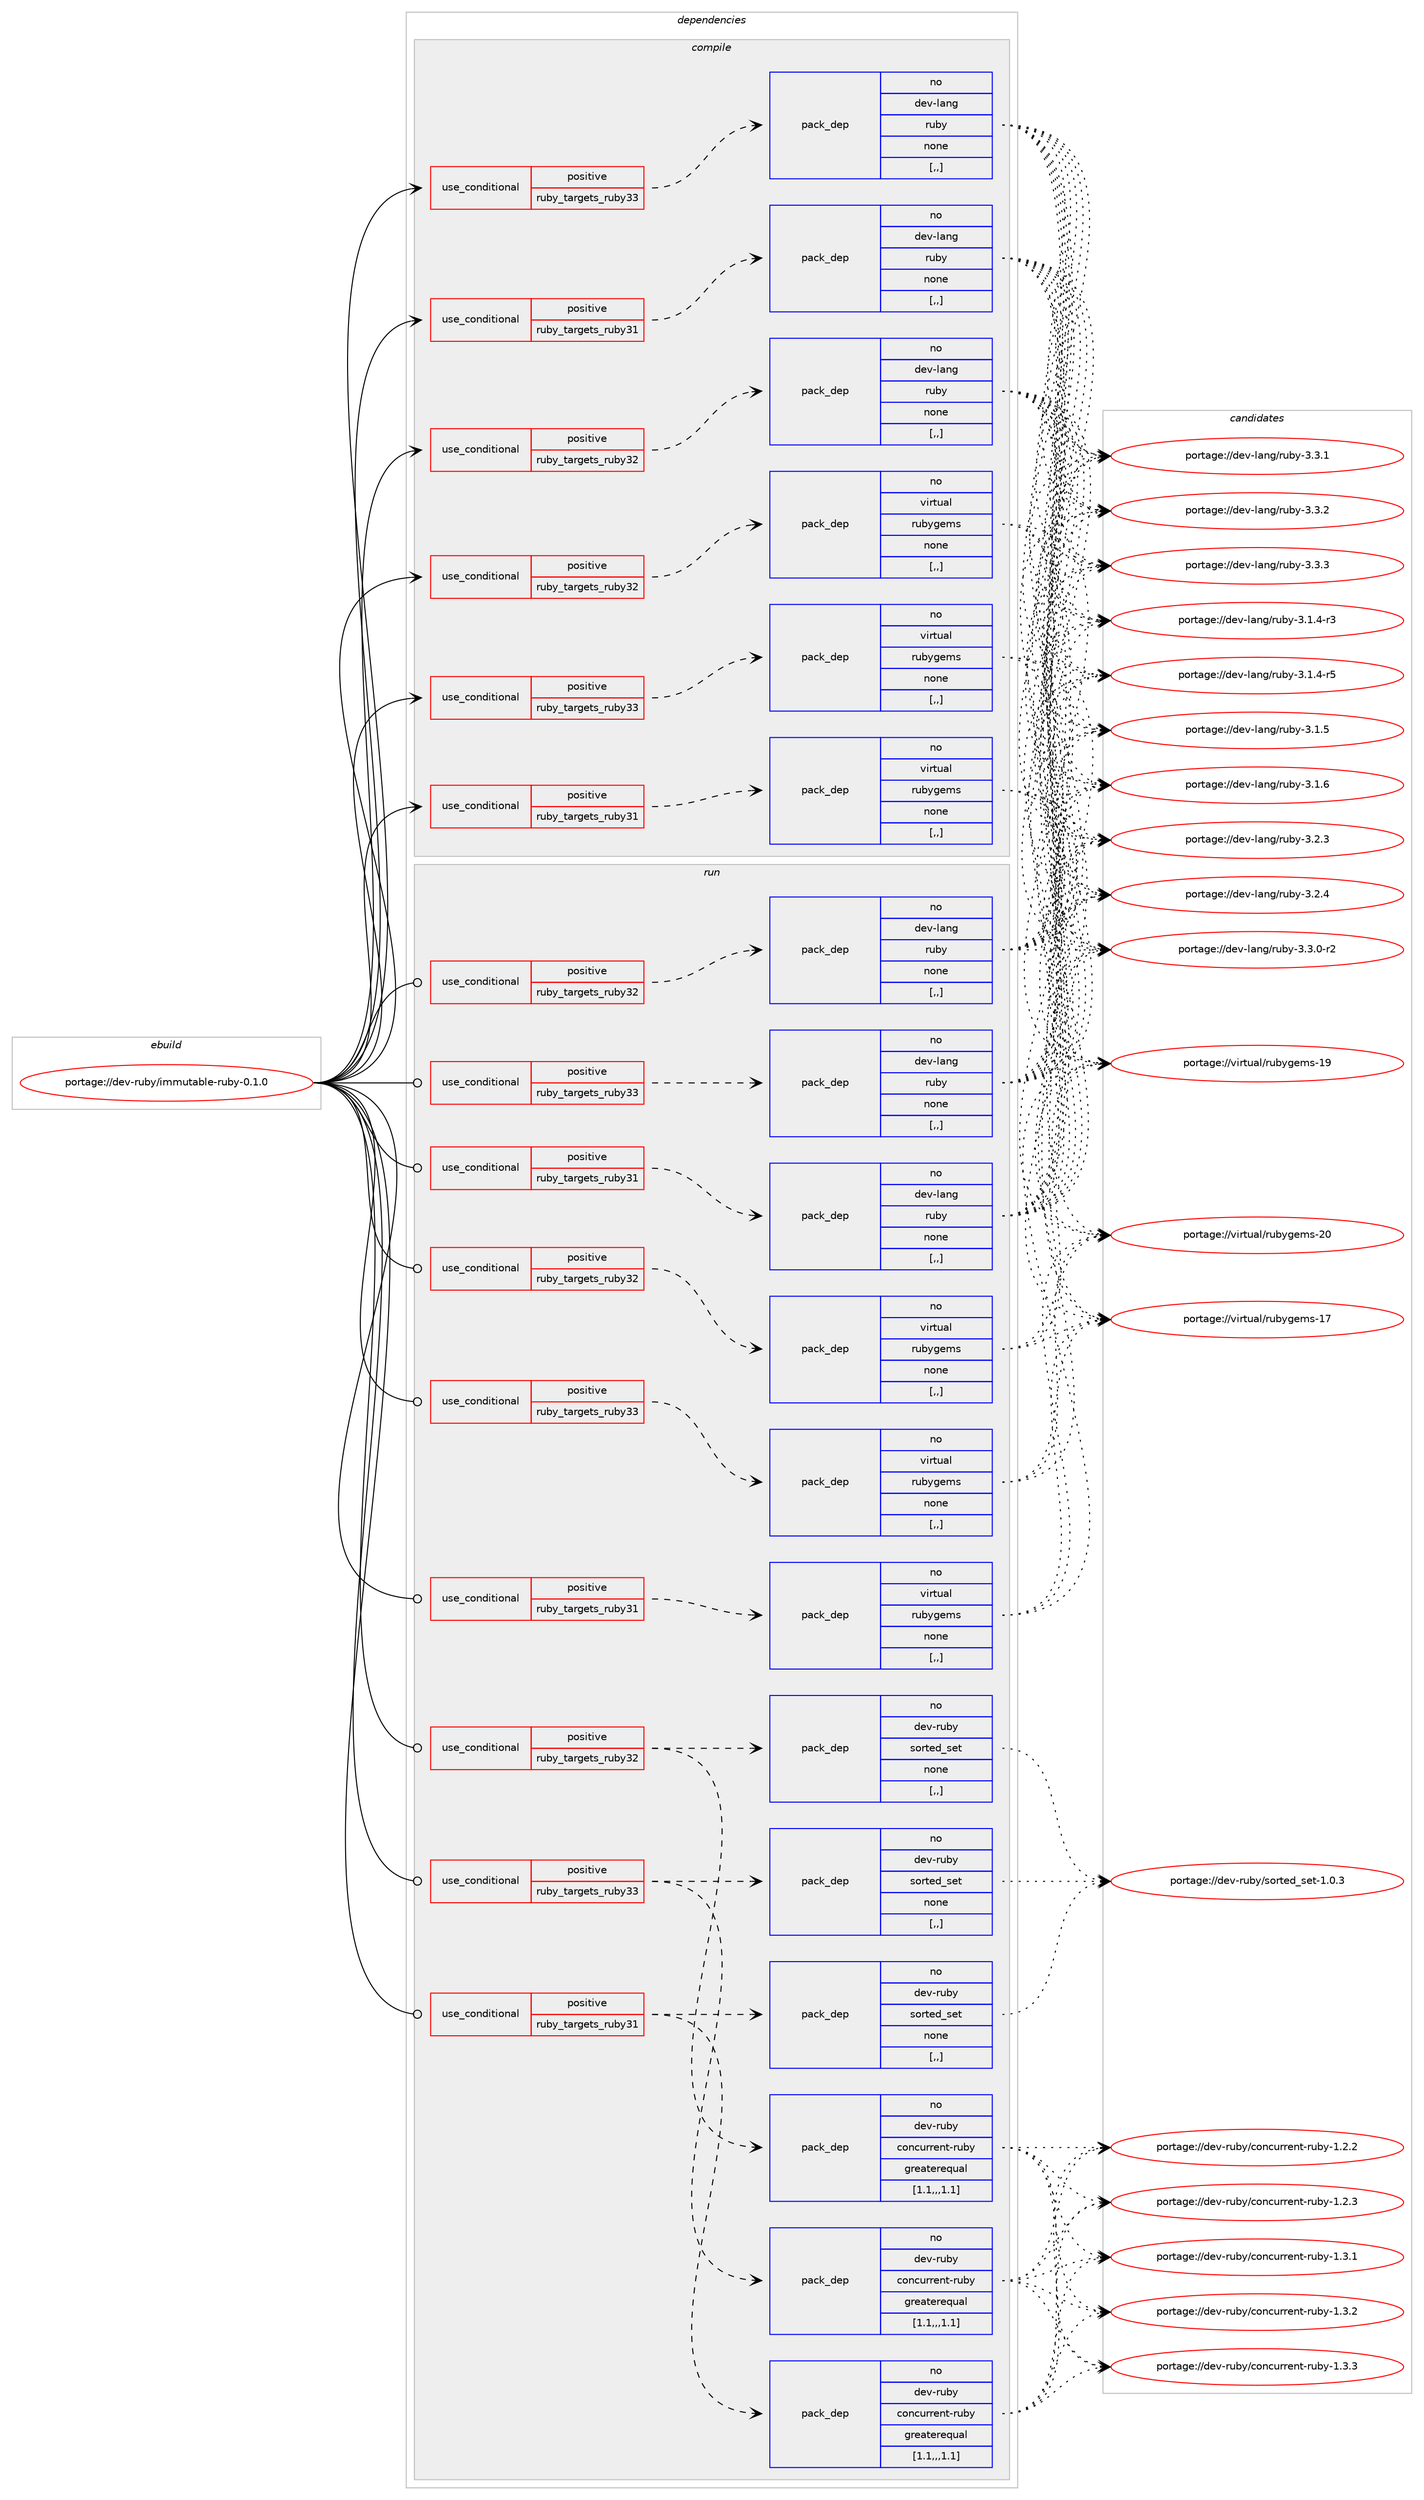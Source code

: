 digraph prolog {

# *************
# Graph options
# *************

newrank=true;
concentrate=true;
compound=true;
graph [rankdir=LR,fontname=Helvetica,fontsize=10,ranksep=1.5];#, ranksep=2.5, nodesep=0.2];
edge  [arrowhead=vee];
node  [fontname=Helvetica,fontsize=10];

# **********
# The ebuild
# **********

subgraph cluster_leftcol {
color=gray;
rank=same;
label=<<i>ebuild</i>>;
id [label="portage://dev-ruby/immutable-ruby-0.1.0", color=red, width=4, href="../dev-ruby/immutable-ruby-0.1.0.svg"];
}

# ****************
# The dependencies
# ****************

subgraph cluster_midcol {
color=gray;
label=<<i>dependencies</i>>;
subgraph cluster_compile {
fillcolor="#eeeeee";
style=filled;
label=<<i>compile</i>>;
subgraph cond47888 {
dependency182920 [label=<<TABLE BORDER="0" CELLBORDER="1" CELLSPACING="0" CELLPADDING="4"><TR><TD ROWSPAN="3" CELLPADDING="10">use_conditional</TD></TR><TR><TD>positive</TD></TR><TR><TD>ruby_targets_ruby31</TD></TR></TABLE>>, shape=none, color=red];
subgraph pack133735 {
dependency182921 [label=<<TABLE BORDER="0" CELLBORDER="1" CELLSPACING="0" CELLPADDING="4" WIDTH="220"><TR><TD ROWSPAN="6" CELLPADDING="30">pack_dep</TD></TR><TR><TD WIDTH="110">no</TD></TR><TR><TD>dev-lang</TD></TR><TR><TD>ruby</TD></TR><TR><TD>none</TD></TR><TR><TD>[,,]</TD></TR></TABLE>>, shape=none, color=blue];
}
dependency182920:e -> dependency182921:w [weight=20,style="dashed",arrowhead="vee"];
}
id:e -> dependency182920:w [weight=20,style="solid",arrowhead="vee"];
subgraph cond47889 {
dependency182922 [label=<<TABLE BORDER="0" CELLBORDER="1" CELLSPACING="0" CELLPADDING="4"><TR><TD ROWSPAN="3" CELLPADDING="10">use_conditional</TD></TR><TR><TD>positive</TD></TR><TR><TD>ruby_targets_ruby31</TD></TR></TABLE>>, shape=none, color=red];
subgraph pack133736 {
dependency182923 [label=<<TABLE BORDER="0" CELLBORDER="1" CELLSPACING="0" CELLPADDING="4" WIDTH="220"><TR><TD ROWSPAN="6" CELLPADDING="30">pack_dep</TD></TR><TR><TD WIDTH="110">no</TD></TR><TR><TD>virtual</TD></TR><TR><TD>rubygems</TD></TR><TR><TD>none</TD></TR><TR><TD>[,,]</TD></TR></TABLE>>, shape=none, color=blue];
}
dependency182922:e -> dependency182923:w [weight=20,style="dashed",arrowhead="vee"];
}
id:e -> dependency182922:w [weight=20,style="solid",arrowhead="vee"];
subgraph cond47890 {
dependency182924 [label=<<TABLE BORDER="0" CELLBORDER="1" CELLSPACING="0" CELLPADDING="4"><TR><TD ROWSPAN="3" CELLPADDING="10">use_conditional</TD></TR><TR><TD>positive</TD></TR><TR><TD>ruby_targets_ruby32</TD></TR></TABLE>>, shape=none, color=red];
subgraph pack133737 {
dependency182925 [label=<<TABLE BORDER="0" CELLBORDER="1" CELLSPACING="0" CELLPADDING="4" WIDTH="220"><TR><TD ROWSPAN="6" CELLPADDING="30">pack_dep</TD></TR><TR><TD WIDTH="110">no</TD></TR><TR><TD>dev-lang</TD></TR><TR><TD>ruby</TD></TR><TR><TD>none</TD></TR><TR><TD>[,,]</TD></TR></TABLE>>, shape=none, color=blue];
}
dependency182924:e -> dependency182925:w [weight=20,style="dashed",arrowhead="vee"];
}
id:e -> dependency182924:w [weight=20,style="solid",arrowhead="vee"];
subgraph cond47891 {
dependency182926 [label=<<TABLE BORDER="0" CELLBORDER="1" CELLSPACING="0" CELLPADDING="4"><TR><TD ROWSPAN="3" CELLPADDING="10">use_conditional</TD></TR><TR><TD>positive</TD></TR><TR><TD>ruby_targets_ruby32</TD></TR></TABLE>>, shape=none, color=red];
subgraph pack133738 {
dependency182927 [label=<<TABLE BORDER="0" CELLBORDER="1" CELLSPACING="0" CELLPADDING="4" WIDTH="220"><TR><TD ROWSPAN="6" CELLPADDING="30">pack_dep</TD></TR><TR><TD WIDTH="110">no</TD></TR><TR><TD>virtual</TD></TR><TR><TD>rubygems</TD></TR><TR><TD>none</TD></TR><TR><TD>[,,]</TD></TR></TABLE>>, shape=none, color=blue];
}
dependency182926:e -> dependency182927:w [weight=20,style="dashed",arrowhead="vee"];
}
id:e -> dependency182926:w [weight=20,style="solid",arrowhead="vee"];
subgraph cond47892 {
dependency182928 [label=<<TABLE BORDER="0" CELLBORDER="1" CELLSPACING="0" CELLPADDING="4"><TR><TD ROWSPAN="3" CELLPADDING="10">use_conditional</TD></TR><TR><TD>positive</TD></TR><TR><TD>ruby_targets_ruby33</TD></TR></TABLE>>, shape=none, color=red];
subgraph pack133739 {
dependency182929 [label=<<TABLE BORDER="0" CELLBORDER="1" CELLSPACING="0" CELLPADDING="4" WIDTH="220"><TR><TD ROWSPAN="6" CELLPADDING="30">pack_dep</TD></TR><TR><TD WIDTH="110">no</TD></TR><TR><TD>dev-lang</TD></TR><TR><TD>ruby</TD></TR><TR><TD>none</TD></TR><TR><TD>[,,]</TD></TR></TABLE>>, shape=none, color=blue];
}
dependency182928:e -> dependency182929:w [weight=20,style="dashed",arrowhead="vee"];
}
id:e -> dependency182928:w [weight=20,style="solid",arrowhead="vee"];
subgraph cond47893 {
dependency182930 [label=<<TABLE BORDER="0" CELLBORDER="1" CELLSPACING="0" CELLPADDING="4"><TR><TD ROWSPAN="3" CELLPADDING="10">use_conditional</TD></TR><TR><TD>positive</TD></TR><TR><TD>ruby_targets_ruby33</TD></TR></TABLE>>, shape=none, color=red];
subgraph pack133740 {
dependency182931 [label=<<TABLE BORDER="0" CELLBORDER="1" CELLSPACING="0" CELLPADDING="4" WIDTH="220"><TR><TD ROWSPAN="6" CELLPADDING="30">pack_dep</TD></TR><TR><TD WIDTH="110">no</TD></TR><TR><TD>virtual</TD></TR><TR><TD>rubygems</TD></TR><TR><TD>none</TD></TR><TR><TD>[,,]</TD></TR></TABLE>>, shape=none, color=blue];
}
dependency182930:e -> dependency182931:w [weight=20,style="dashed",arrowhead="vee"];
}
id:e -> dependency182930:w [weight=20,style="solid",arrowhead="vee"];
}
subgraph cluster_compileandrun {
fillcolor="#eeeeee";
style=filled;
label=<<i>compile and run</i>>;
}
subgraph cluster_run {
fillcolor="#eeeeee";
style=filled;
label=<<i>run</i>>;
subgraph cond47894 {
dependency182932 [label=<<TABLE BORDER="0" CELLBORDER="1" CELLSPACING="0" CELLPADDING="4"><TR><TD ROWSPAN="3" CELLPADDING="10">use_conditional</TD></TR><TR><TD>positive</TD></TR><TR><TD>ruby_targets_ruby31</TD></TR></TABLE>>, shape=none, color=red];
subgraph pack133741 {
dependency182933 [label=<<TABLE BORDER="0" CELLBORDER="1" CELLSPACING="0" CELLPADDING="4" WIDTH="220"><TR><TD ROWSPAN="6" CELLPADDING="30">pack_dep</TD></TR><TR><TD WIDTH="110">no</TD></TR><TR><TD>dev-lang</TD></TR><TR><TD>ruby</TD></TR><TR><TD>none</TD></TR><TR><TD>[,,]</TD></TR></TABLE>>, shape=none, color=blue];
}
dependency182932:e -> dependency182933:w [weight=20,style="dashed",arrowhead="vee"];
}
id:e -> dependency182932:w [weight=20,style="solid",arrowhead="odot"];
subgraph cond47895 {
dependency182934 [label=<<TABLE BORDER="0" CELLBORDER="1" CELLSPACING="0" CELLPADDING="4"><TR><TD ROWSPAN="3" CELLPADDING="10">use_conditional</TD></TR><TR><TD>positive</TD></TR><TR><TD>ruby_targets_ruby31</TD></TR></TABLE>>, shape=none, color=red];
subgraph pack133742 {
dependency182935 [label=<<TABLE BORDER="0" CELLBORDER="1" CELLSPACING="0" CELLPADDING="4" WIDTH="220"><TR><TD ROWSPAN="6" CELLPADDING="30">pack_dep</TD></TR><TR><TD WIDTH="110">no</TD></TR><TR><TD>dev-ruby</TD></TR><TR><TD>concurrent-ruby</TD></TR><TR><TD>greaterequal</TD></TR><TR><TD>[1.1,,,1.1]</TD></TR></TABLE>>, shape=none, color=blue];
}
dependency182934:e -> dependency182935:w [weight=20,style="dashed",arrowhead="vee"];
subgraph pack133743 {
dependency182936 [label=<<TABLE BORDER="0" CELLBORDER="1" CELLSPACING="0" CELLPADDING="4" WIDTH="220"><TR><TD ROWSPAN="6" CELLPADDING="30">pack_dep</TD></TR><TR><TD WIDTH="110">no</TD></TR><TR><TD>dev-ruby</TD></TR><TR><TD>sorted_set</TD></TR><TR><TD>none</TD></TR><TR><TD>[,,]</TD></TR></TABLE>>, shape=none, color=blue];
}
dependency182934:e -> dependency182936:w [weight=20,style="dashed",arrowhead="vee"];
}
id:e -> dependency182934:w [weight=20,style="solid",arrowhead="odot"];
subgraph cond47896 {
dependency182937 [label=<<TABLE BORDER="0" CELLBORDER="1" CELLSPACING="0" CELLPADDING="4"><TR><TD ROWSPAN="3" CELLPADDING="10">use_conditional</TD></TR><TR><TD>positive</TD></TR><TR><TD>ruby_targets_ruby31</TD></TR></TABLE>>, shape=none, color=red];
subgraph pack133744 {
dependency182938 [label=<<TABLE BORDER="0" CELLBORDER="1" CELLSPACING="0" CELLPADDING="4" WIDTH="220"><TR><TD ROWSPAN="6" CELLPADDING="30">pack_dep</TD></TR><TR><TD WIDTH="110">no</TD></TR><TR><TD>virtual</TD></TR><TR><TD>rubygems</TD></TR><TR><TD>none</TD></TR><TR><TD>[,,]</TD></TR></TABLE>>, shape=none, color=blue];
}
dependency182937:e -> dependency182938:w [weight=20,style="dashed",arrowhead="vee"];
}
id:e -> dependency182937:w [weight=20,style="solid",arrowhead="odot"];
subgraph cond47897 {
dependency182939 [label=<<TABLE BORDER="0" CELLBORDER="1" CELLSPACING="0" CELLPADDING="4"><TR><TD ROWSPAN="3" CELLPADDING="10">use_conditional</TD></TR><TR><TD>positive</TD></TR><TR><TD>ruby_targets_ruby32</TD></TR></TABLE>>, shape=none, color=red];
subgraph pack133745 {
dependency182940 [label=<<TABLE BORDER="0" CELLBORDER="1" CELLSPACING="0" CELLPADDING="4" WIDTH="220"><TR><TD ROWSPAN="6" CELLPADDING="30">pack_dep</TD></TR><TR><TD WIDTH="110">no</TD></TR><TR><TD>dev-lang</TD></TR><TR><TD>ruby</TD></TR><TR><TD>none</TD></TR><TR><TD>[,,]</TD></TR></TABLE>>, shape=none, color=blue];
}
dependency182939:e -> dependency182940:w [weight=20,style="dashed",arrowhead="vee"];
}
id:e -> dependency182939:w [weight=20,style="solid",arrowhead="odot"];
subgraph cond47898 {
dependency182941 [label=<<TABLE BORDER="0" CELLBORDER="1" CELLSPACING="0" CELLPADDING="4"><TR><TD ROWSPAN="3" CELLPADDING="10">use_conditional</TD></TR><TR><TD>positive</TD></TR><TR><TD>ruby_targets_ruby32</TD></TR></TABLE>>, shape=none, color=red];
subgraph pack133746 {
dependency182942 [label=<<TABLE BORDER="0" CELLBORDER="1" CELLSPACING="0" CELLPADDING="4" WIDTH="220"><TR><TD ROWSPAN="6" CELLPADDING="30">pack_dep</TD></TR><TR><TD WIDTH="110">no</TD></TR><TR><TD>dev-ruby</TD></TR><TR><TD>concurrent-ruby</TD></TR><TR><TD>greaterequal</TD></TR><TR><TD>[1.1,,,1.1]</TD></TR></TABLE>>, shape=none, color=blue];
}
dependency182941:e -> dependency182942:w [weight=20,style="dashed",arrowhead="vee"];
subgraph pack133747 {
dependency182943 [label=<<TABLE BORDER="0" CELLBORDER="1" CELLSPACING="0" CELLPADDING="4" WIDTH="220"><TR><TD ROWSPAN="6" CELLPADDING="30">pack_dep</TD></TR><TR><TD WIDTH="110">no</TD></TR><TR><TD>dev-ruby</TD></TR><TR><TD>sorted_set</TD></TR><TR><TD>none</TD></TR><TR><TD>[,,]</TD></TR></TABLE>>, shape=none, color=blue];
}
dependency182941:e -> dependency182943:w [weight=20,style="dashed",arrowhead="vee"];
}
id:e -> dependency182941:w [weight=20,style="solid",arrowhead="odot"];
subgraph cond47899 {
dependency182944 [label=<<TABLE BORDER="0" CELLBORDER="1" CELLSPACING="0" CELLPADDING="4"><TR><TD ROWSPAN="3" CELLPADDING="10">use_conditional</TD></TR><TR><TD>positive</TD></TR><TR><TD>ruby_targets_ruby32</TD></TR></TABLE>>, shape=none, color=red];
subgraph pack133748 {
dependency182945 [label=<<TABLE BORDER="0" CELLBORDER="1" CELLSPACING="0" CELLPADDING="4" WIDTH="220"><TR><TD ROWSPAN="6" CELLPADDING="30">pack_dep</TD></TR><TR><TD WIDTH="110">no</TD></TR><TR><TD>virtual</TD></TR><TR><TD>rubygems</TD></TR><TR><TD>none</TD></TR><TR><TD>[,,]</TD></TR></TABLE>>, shape=none, color=blue];
}
dependency182944:e -> dependency182945:w [weight=20,style="dashed",arrowhead="vee"];
}
id:e -> dependency182944:w [weight=20,style="solid",arrowhead="odot"];
subgraph cond47900 {
dependency182946 [label=<<TABLE BORDER="0" CELLBORDER="1" CELLSPACING="0" CELLPADDING="4"><TR><TD ROWSPAN="3" CELLPADDING="10">use_conditional</TD></TR><TR><TD>positive</TD></TR><TR><TD>ruby_targets_ruby33</TD></TR></TABLE>>, shape=none, color=red];
subgraph pack133749 {
dependency182947 [label=<<TABLE BORDER="0" CELLBORDER="1" CELLSPACING="0" CELLPADDING="4" WIDTH="220"><TR><TD ROWSPAN="6" CELLPADDING="30">pack_dep</TD></TR><TR><TD WIDTH="110">no</TD></TR><TR><TD>dev-lang</TD></TR><TR><TD>ruby</TD></TR><TR><TD>none</TD></TR><TR><TD>[,,]</TD></TR></TABLE>>, shape=none, color=blue];
}
dependency182946:e -> dependency182947:w [weight=20,style="dashed",arrowhead="vee"];
}
id:e -> dependency182946:w [weight=20,style="solid",arrowhead="odot"];
subgraph cond47901 {
dependency182948 [label=<<TABLE BORDER="0" CELLBORDER="1" CELLSPACING="0" CELLPADDING="4"><TR><TD ROWSPAN="3" CELLPADDING="10">use_conditional</TD></TR><TR><TD>positive</TD></TR><TR><TD>ruby_targets_ruby33</TD></TR></TABLE>>, shape=none, color=red];
subgraph pack133750 {
dependency182949 [label=<<TABLE BORDER="0" CELLBORDER="1" CELLSPACING="0" CELLPADDING="4" WIDTH="220"><TR><TD ROWSPAN="6" CELLPADDING="30">pack_dep</TD></TR><TR><TD WIDTH="110">no</TD></TR><TR><TD>dev-ruby</TD></TR><TR><TD>concurrent-ruby</TD></TR><TR><TD>greaterequal</TD></TR><TR><TD>[1.1,,,1.1]</TD></TR></TABLE>>, shape=none, color=blue];
}
dependency182948:e -> dependency182949:w [weight=20,style="dashed",arrowhead="vee"];
subgraph pack133751 {
dependency182950 [label=<<TABLE BORDER="0" CELLBORDER="1" CELLSPACING="0" CELLPADDING="4" WIDTH="220"><TR><TD ROWSPAN="6" CELLPADDING="30">pack_dep</TD></TR><TR><TD WIDTH="110">no</TD></TR><TR><TD>dev-ruby</TD></TR><TR><TD>sorted_set</TD></TR><TR><TD>none</TD></TR><TR><TD>[,,]</TD></TR></TABLE>>, shape=none, color=blue];
}
dependency182948:e -> dependency182950:w [weight=20,style="dashed",arrowhead="vee"];
}
id:e -> dependency182948:w [weight=20,style="solid",arrowhead="odot"];
subgraph cond47902 {
dependency182951 [label=<<TABLE BORDER="0" CELLBORDER="1" CELLSPACING="0" CELLPADDING="4"><TR><TD ROWSPAN="3" CELLPADDING="10">use_conditional</TD></TR><TR><TD>positive</TD></TR><TR><TD>ruby_targets_ruby33</TD></TR></TABLE>>, shape=none, color=red];
subgraph pack133752 {
dependency182952 [label=<<TABLE BORDER="0" CELLBORDER="1" CELLSPACING="0" CELLPADDING="4" WIDTH="220"><TR><TD ROWSPAN="6" CELLPADDING="30">pack_dep</TD></TR><TR><TD WIDTH="110">no</TD></TR><TR><TD>virtual</TD></TR><TR><TD>rubygems</TD></TR><TR><TD>none</TD></TR><TR><TD>[,,]</TD></TR></TABLE>>, shape=none, color=blue];
}
dependency182951:e -> dependency182952:w [weight=20,style="dashed",arrowhead="vee"];
}
id:e -> dependency182951:w [weight=20,style="solid",arrowhead="odot"];
}
}

# **************
# The candidates
# **************

subgraph cluster_choices {
rank=same;
color=gray;
label=<<i>candidates</i>>;

subgraph choice133735 {
color=black;
nodesep=1;
choice100101118451089711010347114117981214551464946524511451 [label="portage://dev-lang/ruby-3.1.4-r3", color=red, width=4,href="../dev-lang/ruby-3.1.4-r3.svg"];
choice100101118451089711010347114117981214551464946524511453 [label="portage://dev-lang/ruby-3.1.4-r5", color=red, width=4,href="../dev-lang/ruby-3.1.4-r5.svg"];
choice10010111845108971101034711411798121455146494653 [label="portage://dev-lang/ruby-3.1.5", color=red, width=4,href="../dev-lang/ruby-3.1.5.svg"];
choice10010111845108971101034711411798121455146494654 [label="portage://dev-lang/ruby-3.1.6", color=red, width=4,href="../dev-lang/ruby-3.1.6.svg"];
choice10010111845108971101034711411798121455146504651 [label="portage://dev-lang/ruby-3.2.3", color=red, width=4,href="../dev-lang/ruby-3.2.3.svg"];
choice10010111845108971101034711411798121455146504652 [label="portage://dev-lang/ruby-3.2.4", color=red, width=4,href="../dev-lang/ruby-3.2.4.svg"];
choice100101118451089711010347114117981214551465146484511450 [label="portage://dev-lang/ruby-3.3.0-r2", color=red, width=4,href="../dev-lang/ruby-3.3.0-r2.svg"];
choice10010111845108971101034711411798121455146514649 [label="portage://dev-lang/ruby-3.3.1", color=red, width=4,href="../dev-lang/ruby-3.3.1.svg"];
choice10010111845108971101034711411798121455146514650 [label="portage://dev-lang/ruby-3.3.2", color=red, width=4,href="../dev-lang/ruby-3.3.2.svg"];
choice10010111845108971101034711411798121455146514651 [label="portage://dev-lang/ruby-3.3.3", color=red, width=4,href="../dev-lang/ruby-3.3.3.svg"];
dependency182921:e -> choice100101118451089711010347114117981214551464946524511451:w [style=dotted,weight="100"];
dependency182921:e -> choice100101118451089711010347114117981214551464946524511453:w [style=dotted,weight="100"];
dependency182921:e -> choice10010111845108971101034711411798121455146494653:w [style=dotted,weight="100"];
dependency182921:e -> choice10010111845108971101034711411798121455146494654:w [style=dotted,weight="100"];
dependency182921:e -> choice10010111845108971101034711411798121455146504651:w [style=dotted,weight="100"];
dependency182921:e -> choice10010111845108971101034711411798121455146504652:w [style=dotted,weight="100"];
dependency182921:e -> choice100101118451089711010347114117981214551465146484511450:w [style=dotted,weight="100"];
dependency182921:e -> choice10010111845108971101034711411798121455146514649:w [style=dotted,weight="100"];
dependency182921:e -> choice10010111845108971101034711411798121455146514650:w [style=dotted,weight="100"];
dependency182921:e -> choice10010111845108971101034711411798121455146514651:w [style=dotted,weight="100"];
}
subgraph choice133736 {
color=black;
nodesep=1;
choice118105114116117971084711411798121103101109115454955 [label="portage://virtual/rubygems-17", color=red, width=4,href="../virtual/rubygems-17.svg"];
choice118105114116117971084711411798121103101109115454957 [label="portage://virtual/rubygems-19", color=red, width=4,href="../virtual/rubygems-19.svg"];
choice118105114116117971084711411798121103101109115455048 [label="portage://virtual/rubygems-20", color=red, width=4,href="../virtual/rubygems-20.svg"];
dependency182923:e -> choice118105114116117971084711411798121103101109115454955:w [style=dotted,weight="100"];
dependency182923:e -> choice118105114116117971084711411798121103101109115454957:w [style=dotted,weight="100"];
dependency182923:e -> choice118105114116117971084711411798121103101109115455048:w [style=dotted,weight="100"];
}
subgraph choice133737 {
color=black;
nodesep=1;
choice100101118451089711010347114117981214551464946524511451 [label="portage://dev-lang/ruby-3.1.4-r3", color=red, width=4,href="../dev-lang/ruby-3.1.4-r3.svg"];
choice100101118451089711010347114117981214551464946524511453 [label="portage://dev-lang/ruby-3.1.4-r5", color=red, width=4,href="../dev-lang/ruby-3.1.4-r5.svg"];
choice10010111845108971101034711411798121455146494653 [label="portage://dev-lang/ruby-3.1.5", color=red, width=4,href="../dev-lang/ruby-3.1.5.svg"];
choice10010111845108971101034711411798121455146494654 [label="portage://dev-lang/ruby-3.1.6", color=red, width=4,href="../dev-lang/ruby-3.1.6.svg"];
choice10010111845108971101034711411798121455146504651 [label="portage://dev-lang/ruby-3.2.3", color=red, width=4,href="../dev-lang/ruby-3.2.3.svg"];
choice10010111845108971101034711411798121455146504652 [label="portage://dev-lang/ruby-3.2.4", color=red, width=4,href="../dev-lang/ruby-3.2.4.svg"];
choice100101118451089711010347114117981214551465146484511450 [label="portage://dev-lang/ruby-3.3.0-r2", color=red, width=4,href="../dev-lang/ruby-3.3.0-r2.svg"];
choice10010111845108971101034711411798121455146514649 [label="portage://dev-lang/ruby-3.3.1", color=red, width=4,href="../dev-lang/ruby-3.3.1.svg"];
choice10010111845108971101034711411798121455146514650 [label="portage://dev-lang/ruby-3.3.2", color=red, width=4,href="../dev-lang/ruby-3.3.2.svg"];
choice10010111845108971101034711411798121455146514651 [label="portage://dev-lang/ruby-3.3.3", color=red, width=4,href="../dev-lang/ruby-3.3.3.svg"];
dependency182925:e -> choice100101118451089711010347114117981214551464946524511451:w [style=dotted,weight="100"];
dependency182925:e -> choice100101118451089711010347114117981214551464946524511453:w [style=dotted,weight="100"];
dependency182925:e -> choice10010111845108971101034711411798121455146494653:w [style=dotted,weight="100"];
dependency182925:e -> choice10010111845108971101034711411798121455146494654:w [style=dotted,weight="100"];
dependency182925:e -> choice10010111845108971101034711411798121455146504651:w [style=dotted,weight="100"];
dependency182925:e -> choice10010111845108971101034711411798121455146504652:w [style=dotted,weight="100"];
dependency182925:e -> choice100101118451089711010347114117981214551465146484511450:w [style=dotted,weight="100"];
dependency182925:e -> choice10010111845108971101034711411798121455146514649:w [style=dotted,weight="100"];
dependency182925:e -> choice10010111845108971101034711411798121455146514650:w [style=dotted,weight="100"];
dependency182925:e -> choice10010111845108971101034711411798121455146514651:w [style=dotted,weight="100"];
}
subgraph choice133738 {
color=black;
nodesep=1;
choice118105114116117971084711411798121103101109115454955 [label="portage://virtual/rubygems-17", color=red, width=4,href="../virtual/rubygems-17.svg"];
choice118105114116117971084711411798121103101109115454957 [label="portage://virtual/rubygems-19", color=red, width=4,href="../virtual/rubygems-19.svg"];
choice118105114116117971084711411798121103101109115455048 [label="portage://virtual/rubygems-20", color=red, width=4,href="../virtual/rubygems-20.svg"];
dependency182927:e -> choice118105114116117971084711411798121103101109115454955:w [style=dotted,weight="100"];
dependency182927:e -> choice118105114116117971084711411798121103101109115454957:w [style=dotted,weight="100"];
dependency182927:e -> choice118105114116117971084711411798121103101109115455048:w [style=dotted,weight="100"];
}
subgraph choice133739 {
color=black;
nodesep=1;
choice100101118451089711010347114117981214551464946524511451 [label="portage://dev-lang/ruby-3.1.4-r3", color=red, width=4,href="../dev-lang/ruby-3.1.4-r3.svg"];
choice100101118451089711010347114117981214551464946524511453 [label="portage://dev-lang/ruby-3.1.4-r5", color=red, width=4,href="../dev-lang/ruby-3.1.4-r5.svg"];
choice10010111845108971101034711411798121455146494653 [label="portage://dev-lang/ruby-3.1.5", color=red, width=4,href="../dev-lang/ruby-3.1.5.svg"];
choice10010111845108971101034711411798121455146494654 [label="portage://dev-lang/ruby-3.1.6", color=red, width=4,href="../dev-lang/ruby-3.1.6.svg"];
choice10010111845108971101034711411798121455146504651 [label="portage://dev-lang/ruby-3.2.3", color=red, width=4,href="../dev-lang/ruby-3.2.3.svg"];
choice10010111845108971101034711411798121455146504652 [label="portage://dev-lang/ruby-3.2.4", color=red, width=4,href="../dev-lang/ruby-3.2.4.svg"];
choice100101118451089711010347114117981214551465146484511450 [label="portage://dev-lang/ruby-3.3.0-r2", color=red, width=4,href="../dev-lang/ruby-3.3.0-r2.svg"];
choice10010111845108971101034711411798121455146514649 [label="portage://dev-lang/ruby-3.3.1", color=red, width=4,href="../dev-lang/ruby-3.3.1.svg"];
choice10010111845108971101034711411798121455146514650 [label="portage://dev-lang/ruby-3.3.2", color=red, width=4,href="../dev-lang/ruby-3.3.2.svg"];
choice10010111845108971101034711411798121455146514651 [label="portage://dev-lang/ruby-3.3.3", color=red, width=4,href="../dev-lang/ruby-3.3.3.svg"];
dependency182929:e -> choice100101118451089711010347114117981214551464946524511451:w [style=dotted,weight="100"];
dependency182929:e -> choice100101118451089711010347114117981214551464946524511453:w [style=dotted,weight="100"];
dependency182929:e -> choice10010111845108971101034711411798121455146494653:w [style=dotted,weight="100"];
dependency182929:e -> choice10010111845108971101034711411798121455146494654:w [style=dotted,weight="100"];
dependency182929:e -> choice10010111845108971101034711411798121455146504651:w [style=dotted,weight="100"];
dependency182929:e -> choice10010111845108971101034711411798121455146504652:w [style=dotted,weight="100"];
dependency182929:e -> choice100101118451089711010347114117981214551465146484511450:w [style=dotted,weight="100"];
dependency182929:e -> choice10010111845108971101034711411798121455146514649:w [style=dotted,weight="100"];
dependency182929:e -> choice10010111845108971101034711411798121455146514650:w [style=dotted,weight="100"];
dependency182929:e -> choice10010111845108971101034711411798121455146514651:w [style=dotted,weight="100"];
}
subgraph choice133740 {
color=black;
nodesep=1;
choice118105114116117971084711411798121103101109115454955 [label="portage://virtual/rubygems-17", color=red, width=4,href="../virtual/rubygems-17.svg"];
choice118105114116117971084711411798121103101109115454957 [label="portage://virtual/rubygems-19", color=red, width=4,href="../virtual/rubygems-19.svg"];
choice118105114116117971084711411798121103101109115455048 [label="portage://virtual/rubygems-20", color=red, width=4,href="../virtual/rubygems-20.svg"];
dependency182931:e -> choice118105114116117971084711411798121103101109115454955:w [style=dotted,weight="100"];
dependency182931:e -> choice118105114116117971084711411798121103101109115454957:w [style=dotted,weight="100"];
dependency182931:e -> choice118105114116117971084711411798121103101109115455048:w [style=dotted,weight="100"];
}
subgraph choice133741 {
color=black;
nodesep=1;
choice100101118451089711010347114117981214551464946524511451 [label="portage://dev-lang/ruby-3.1.4-r3", color=red, width=4,href="../dev-lang/ruby-3.1.4-r3.svg"];
choice100101118451089711010347114117981214551464946524511453 [label="portage://dev-lang/ruby-3.1.4-r5", color=red, width=4,href="../dev-lang/ruby-3.1.4-r5.svg"];
choice10010111845108971101034711411798121455146494653 [label="portage://dev-lang/ruby-3.1.5", color=red, width=4,href="../dev-lang/ruby-3.1.5.svg"];
choice10010111845108971101034711411798121455146494654 [label="portage://dev-lang/ruby-3.1.6", color=red, width=4,href="../dev-lang/ruby-3.1.6.svg"];
choice10010111845108971101034711411798121455146504651 [label="portage://dev-lang/ruby-3.2.3", color=red, width=4,href="../dev-lang/ruby-3.2.3.svg"];
choice10010111845108971101034711411798121455146504652 [label="portage://dev-lang/ruby-3.2.4", color=red, width=4,href="../dev-lang/ruby-3.2.4.svg"];
choice100101118451089711010347114117981214551465146484511450 [label="portage://dev-lang/ruby-3.3.0-r2", color=red, width=4,href="../dev-lang/ruby-3.3.0-r2.svg"];
choice10010111845108971101034711411798121455146514649 [label="portage://dev-lang/ruby-3.3.1", color=red, width=4,href="../dev-lang/ruby-3.3.1.svg"];
choice10010111845108971101034711411798121455146514650 [label="portage://dev-lang/ruby-3.3.2", color=red, width=4,href="../dev-lang/ruby-3.3.2.svg"];
choice10010111845108971101034711411798121455146514651 [label="portage://dev-lang/ruby-3.3.3", color=red, width=4,href="../dev-lang/ruby-3.3.3.svg"];
dependency182933:e -> choice100101118451089711010347114117981214551464946524511451:w [style=dotted,weight="100"];
dependency182933:e -> choice100101118451089711010347114117981214551464946524511453:w [style=dotted,weight="100"];
dependency182933:e -> choice10010111845108971101034711411798121455146494653:w [style=dotted,weight="100"];
dependency182933:e -> choice10010111845108971101034711411798121455146494654:w [style=dotted,weight="100"];
dependency182933:e -> choice10010111845108971101034711411798121455146504651:w [style=dotted,weight="100"];
dependency182933:e -> choice10010111845108971101034711411798121455146504652:w [style=dotted,weight="100"];
dependency182933:e -> choice100101118451089711010347114117981214551465146484511450:w [style=dotted,weight="100"];
dependency182933:e -> choice10010111845108971101034711411798121455146514649:w [style=dotted,weight="100"];
dependency182933:e -> choice10010111845108971101034711411798121455146514650:w [style=dotted,weight="100"];
dependency182933:e -> choice10010111845108971101034711411798121455146514651:w [style=dotted,weight="100"];
}
subgraph choice133742 {
color=black;
nodesep=1;
choice10010111845114117981214799111110991171141141011101164511411798121454946504650 [label="portage://dev-ruby/concurrent-ruby-1.2.2", color=red, width=4,href="../dev-ruby/concurrent-ruby-1.2.2.svg"];
choice10010111845114117981214799111110991171141141011101164511411798121454946504651 [label="portage://dev-ruby/concurrent-ruby-1.2.3", color=red, width=4,href="../dev-ruby/concurrent-ruby-1.2.3.svg"];
choice10010111845114117981214799111110991171141141011101164511411798121454946514649 [label="portage://dev-ruby/concurrent-ruby-1.3.1", color=red, width=4,href="../dev-ruby/concurrent-ruby-1.3.1.svg"];
choice10010111845114117981214799111110991171141141011101164511411798121454946514650 [label="portage://dev-ruby/concurrent-ruby-1.3.2", color=red, width=4,href="../dev-ruby/concurrent-ruby-1.3.2.svg"];
choice10010111845114117981214799111110991171141141011101164511411798121454946514651 [label="portage://dev-ruby/concurrent-ruby-1.3.3", color=red, width=4,href="../dev-ruby/concurrent-ruby-1.3.3.svg"];
dependency182935:e -> choice10010111845114117981214799111110991171141141011101164511411798121454946504650:w [style=dotted,weight="100"];
dependency182935:e -> choice10010111845114117981214799111110991171141141011101164511411798121454946504651:w [style=dotted,weight="100"];
dependency182935:e -> choice10010111845114117981214799111110991171141141011101164511411798121454946514649:w [style=dotted,weight="100"];
dependency182935:e -> choice10010111845114117981214799111110991171141141011101164511411798121454946514650:w [style=dotted,weight="100"];
dependency182935:e -> choice10010111845114117981214799111110991171141141011101164511411798121454946514651:w [style=dotted,weight="100"];
}
subgraph choice133743 {
color=black;
nodesep=1;
choice10010111845114117981214711511111411610110095115101116454946484651 [label="portage://dev-ruby/sorted_set-1.0.3", color=red, width=4,href="../dev-ruby/sorted_set-1.0.3.svg"];
dependency182936:e -> choice10010111845114117981214711511111411610110095115101116454946484651:w [style=dotted,weight="100"];
}
subgraph choice133744 {
color=black;
nodesep=1;
choice118105114116117971084711411798121103101109115454955 [label="portage://virtual/rubygems-17", color=red, width=4,href="../virtual/rubygems-17.svg"];
choice118105114116117971084711411798121103101109115454957 [label="portage://virtual/rubygems-19", color=red, width=4,href="../virtual/rubygems-19.svg"];
choice118105114116117971084711411798121103101109115455048 [label="portage://virtual/rubygems-20", color=red, width=4,href="../virtual/rubygems-20.svg"];
dependency182938:e -> choice118105114116117971084711411798121103101109115454955:w [style=dotted,weight="100"];
dependency182938:e -> choice118105114116117971084711411798121103101109115454957:w [style=dotted,weight="100"];
dependency182938:e -> choice118105114116117971084711411798121103101109115455048:w [style=dotted,weight="100"];
}
subgraph choice133745 {
color=black;
nodesep=1;
choice100101118451089711010347114117981214551464946524511451 [label="portage://dev-lang/ruby-3.1.4-r3", color=red, width=4,href="../dev-lang/ruby-3.1.4-r3.svg"];
choice100101118451089711010347114117981214551464946524511453 [label="portage://dev-lang/ruby-3.1.4-r5", color=red, width=4,href="../dev-lang/ruby-3.1.4-r5.svg"];
choice10010111845108971101034711411798121455146494653 [label="portage://dev-lang/ruby-3.1.5", color=red, width=4,href="../dev-lang/ruby-3.1.5.svg"];
choice10010111845108971101034711411798121455146494654 [label="portage://dev-lang/ruby-3.1.6", color=red, width=4,href="../dev-lang/ruby-3.1.6.svg"];
choice10010111845108971101034711411798121455146504651 [label="portage://dev-lang/ruby-3.2.3", color=red, width=4,href="../dev-lang/ruby-3.2.3.svg"];
choice10010111845108971101034711411798121455146504652 [label="portage://dev-lang/ruby-3.2.4", color=red, width=4,href="../dev-lang/ruby-3.2.4.svg"];
choice100101118451089711010347114117981214551465146484511450 [label="portage://dev-lang/ruby-3.3.0-r2", color=red, width=4,href="../dev-lang/ruby-3.3.0-r2.svg"];
choice10010111845108971101034711411798121455146514649 [label="portage://dev-lang/ruby-3.3.1", color=red, width=4,href="../dev-lang/ruby-3.3.1.svg"];
choice10010111845108971101034711411798121455146514650 [label="portage://dev-lang/ruby-3.3.2", color=red, width=4,href="../dev-lang/ruby-3.3.2.svg"];
choice10010111845108971101034711411798121455146514651 [label="portage://dev-lang/ruby-3.3.3", color=red, width=4,href="../dev-lang/ruby-3.3.3.svg"];
dependency182940:e -> choice100101118451089711010347114117981214551464946524511451:w [style=dotted,weight="100"];
dependency182940:e -> choice100101118451089711010347114117981214551464946524511453:w [style=dotted,weight="100"];
dependency182940:e -> choice10010111845108971101034711411798121455146494653:w [style=dotted,weight="100"];
dependency182940:e -> choice10010111845108971101034711411798121455146494654:w [style=dotted,weight="100"];
dependency182940:e -> choice10010111845108971101034711411798121455146504651:w [style=dotted,weight="100"];
dependency182940:e -> choice10010111845108971101034711411798121455146504652:w [style=dotted,weight="100"];
dependency182940:e -> choice100101118451089711010347114117981214551465146484511450:w [style=dotted,weight="100"];
dependency182940:e -> choice10010111845108971101034711411798121455146514649:w [style=dotted,weight="100"];
dependency182940:e -> choice10010111845108971101034711411798121455146514650:w [style=dotted,weight="100"];
dependency182940:e -> choice10010111845108971101034711411798121455146514651:w [style=dotted,weight="100"];
}
subgraph choice133746 {
color=black;
nodesep=1;
choice10010111845114117981214799111110991171141141011101164511411798121454946504650 [label="portage://dev-ruby/concurrent-ruby-1.2.2", color=red, width=4,href="../dev-ruby/concurrent-ruby-1.2.2.svg"];
choice10010111845114117981214799111110991171141141011101164511411798121454946504651 [label="portage://dev-ruby/concurrent-ruby-1.2.3", color=red, width=4,href="../dev-ruby/concurrent-ruby-1.2.3.svg"];
choice10010111845114117981214799111110991171141141011101164511411798121454946514649 [label="portage://dev-ruby/concurrent-ruby-1.3.1", color=red, width=4,href="../dev-ruby/concurrent-ruby-1.3.1.svg"];
choice10010111845114117981214799111110991171141141011101164511411798121454946514650 [label="portage://dev-ruby/concurrent-ruby-1.3.2", color=red, width=4,href="../dev-ruby/concurrent-ruby-1.3.2.svg"];
choice10010111845114117981214799111110991171141141011101164511411798121454946514651 [label="portage://dev-ruby/concurrent-ruby-1.3.3", color=red, width=4,href="../dev-ruby/concurrent-ruby-1.3.3.svg"];
dependency182942:e -> choice10010111845114117981214799111110991171141141011101164511411798121454946504650:w [style=dotted,weight="100"];
dependency182942:e -> choice10010111845114117981214799111110991171141141011101164511411798121454946504651:w [style=dotted,weight="100"];
dependency182942:e -> choice10010111845114117981214799111110991171141141011101164511411798121454946514649:w [style=dotted,weight="100"];
dependency182942:e -> choice10010111845114117981214799111110991171141141011101164511411798121454946514650:w [style=dotted,weight="100"];
dependency182942:e -> choice10010111845114117981214799111110991171141141011101164511411798121454946514651:w [style=dotted,weight="100"];
}
subgraph choice133747 {
color=black;
nodesep=1;
choice10010111845114117981214711511111411610110095115101116454946484651 [label="portage://dev-ruby/sorted_set-1.0.3", color=red, width=4,href="../dev-ruby/sorted_set-1.0.3.svg"];
dependency182943:e -> choice10010111845114117981214711511111411610110095115101116454946484651:w [style=dotted,weight="100"];
}
subgraph choice133748 {
color=black;
nodesep=1;
choice118105114116117971084711411798121103101109115454955 [label="portage://virtual/rubygems-17", color=red, width=4,href="../virtual/rubygems-17.svg"];
choice118105114116117971084711411798121103101109115454957 [label="portage://virtual/rubygems-19", color=red, width=4,href="../virtual/rubygems-19.svg"];
choice118105114116117971084711411798121103101109115455048 [label="portage://virtual/rubygems-20", color=red, width=4,href="../virtual/rubygems-20.svg"];
dependency182945:e -> choice118105114116117971084711411798121103101109115454955:w [style=dotted,weight="100"];
dependency182945:e -> choice118105114116117971084711411798121103101109115454957:w [style=dotted,weight="100"];
dependency182945:e -> choice118105114116117971084711411798121103101109115455048:w [style=dotted,weight="100"];
}
subgraph choice133749 {
color=black;
nodesep=1;
choice100101118451089711010347114117981214551464946524511451 [label="portage://dev-lang/ruby-3.1.4-r3", color=red, width=4,href="../dev-lang/ruby-3.1.4-r3.svg"];
choice100101118451089711010347114117981214551464946524511453 [label="portage://dev-lang/ruby-3.1.4-r5", color=red, width=4,href="../dev-lang/ruby-3.1.4-r5.svg"];
choice10010111845108971101034711411798121455146494653 [label="portage://dev-lang/ruby-3.1.5", color=red, width=4,href="../dev-lang/ruby-3.1.5.svg"];
choice10010111845108971101034711411798121455146494654 [label="portage://dev-lang/ruby-3.1.6", color=red, width=4,href="../dev-lang/ruby-3.1.6.svg"];
choice10010111845108971101034711411798121455146504651 [label="portage://dev-lang/ruby-3.2.3", color=red, width=4,href="../dev-lang/ruby-3.2.3.svg"];
choice10010111845108971101034711411798121455146504652 [label="portage://dev-lang/ruby-3.2.4", color=red, width=4,href="../dev-lang/ruby-3.2.4.svg"];
choice100101118451089711010347114117981214551465146484511450 [label="portage://dev-lang/ruby-3.3.0-r2", color=red, width=4,href="../dev-lang/ruby-3.3.0-r2.svg"];
choice10010111845108971101034711411798121455146514649 [label="portage://dev-lang/ruby-3.3.1", color=red, width=4,href="../dev-lang/ruby-3.3.1.svg"];
choice10010111845108971101034711411798121455146514650 [label="portage://dev-lang/ruby-3.3.2", color=red, width=4,href="../dev-lang/ruby-3.3.2.svg"];
choice10010111845108971101034711411798121455146514651 [label="portage://dev-lang/ruby-3.3.3", color=red, width=4,href="../dev-lang/ruby-3.3.3.svg"];
dependency182947:e -> choice100101118451089711010347114117981214551464946524511451:w [style=dotted,weight="100"];
dependency182947:e -> choice100101118451089711010347114117981214551464946524511453:w [style=dotted,weight="100"];
dependency182947:e -> choice10010111845108971101034711411798121455146494653:w [style=dotted,weight="100"];
dependency182947:e -> choice10010111845108971101034711411798121455146494654:w [style=dotted,weight="100"];
dependency182947:e -> choice10010111845108971101034711411798121455146504651:w [style=dotted,weight="100"];
dependency182947:e -> choice10010111845108971101034711411798121455146504652:w [style=dotted,weight="100"];
dependency182947:e -> choice100101118451089711010347114117981214551465146484511450:w [style=dotted,weight="100"];
dependency182947:e -> choice10010111845108971101034711411798121455146514649:w [style=dotted,weight="100"];
dependency182947:e -> choice10010111845108971101034711411798121455146514650:w [style=dotted,weight="100"];
dependency182947:e -> choice10010111845108971101034711411798121455146514651:w [style=dotted,weight="100"];
}
subgraph choice133750 {
color=black;
nodesep=1;
choice10010111845114117981214799111110991171141141011101164511411798121454946504650 [label="portage://dev-ruby/concurrent-ruby-1.2.2", color=red, width=4,href="../dev-ruby/concurrent-ruby-1.2.2.svg"];
choice10010111845114117981214799111110991171141141011101164511411798121454946504651 [label="portage://dev-ruby/concurrent-ruby-1.2.3", color=red, width=4,href="../dev-ruby/concurrent-ruby-1.2.3.svg"];
choice10010111845114117981214799111110991171141141011101164511411798121454946514649 [label="portage://dev-ruby/concurrent-ruby-1.3.1", color=red, width=4,href="../dev-ruby/concurrent-ruby-1.3.1.svg"];
choice10010111845114117981214799111110991171141141011101164511411798121454946514650 [label="portage://dev-ruby/concurrent-ruby-1.3.2", color=red, width=4,href="../dev-ruby/concurrent-ruby-1.3.2.svg"];
choice10010111845114117981214799111110991171141141011101164511411798121454946514651 [label="portage://dev-ruby/concurrent-ruby-1.3.3", color=red, width=4,href="../dev-ruby/concurrent-ruby-1.3.3.svg"];
dependency182949:e -> choice10010111845114117981214799111110991171141141011101164511411798121454946504650:w [style=dotted,weight="100"];
dependency182949:e -> choice10010111845114117981214799111110991171141141011101164511411798121454946504651:w [style=dotted,weight="100"];
dependency182949:e -> choice10010111845114117981214799111110991171141141011101164511411798121454946514649:w [style=dotted,weight="100"];
dependency182949:e -> choice10010111845114117981214799111110991171141141011101164511411798121454946514650:w [style=dotted,weight="100"];
dependency182949:e -> choice10010111845114117981214799111110991171141141011101164511411798121454946514651:w [style=dotted,weight="100"];
}
subgraph choice133751 {
color=black;
nodesep=1;
choice10010111845114117981214711511111411610110095115101116454946484651 [label="portage://dev-ruby/sorted_set-1.0.3", color=red, width=4,href="../dev-ruby/sorted_set-1.0.3.svg"];
dependency182950:e -> choice10010111845114117981214711511111411610110095115101116454946484651:w [style=dotted,weight="100"];
}
subgraph choice133752 {
color=black;
nodesep=1;
choice118105114116117971084711411798121103101109115454955 [label="portage://virtual/rubygems-17", color=red, width=4,href="../virtual/rubygems-17.svg"];
choice118105114116117971084711411798121103101109115454957 [label="portage://virtual/rubygems-19", color=red, width=4,href="../virtual/rubygems-19.svg"];
choice118105114116117971084711411798121103101109115455048 [label="portage://virtual/rubygems-20", color=red, width=4,href="../virtual/rubygems-20.svg"];
dependency182952:e -> choice118105114116117971084711411798121103101109115454955:w [style=dotted,weight="100"];
dependency182952:e -> choice118105114116117971084711411798121103101109115454957:w [style=dotted,weight="100"];
dependency182952:e -> choice118105114116117971084711411798121103101109115455048:w [style=dotted,weight="100"];
}
}

}
